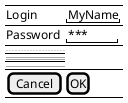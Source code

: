 @startuml 网格
salt
/'
# 全边框
+ 外边框
- 横线
！竖线
'/
{-
    Login | "MyName"
    Password | "***   "
    '三种分隔线'
    ..
    ==
    --
    [Cancel] | [OK]
}

@enduml